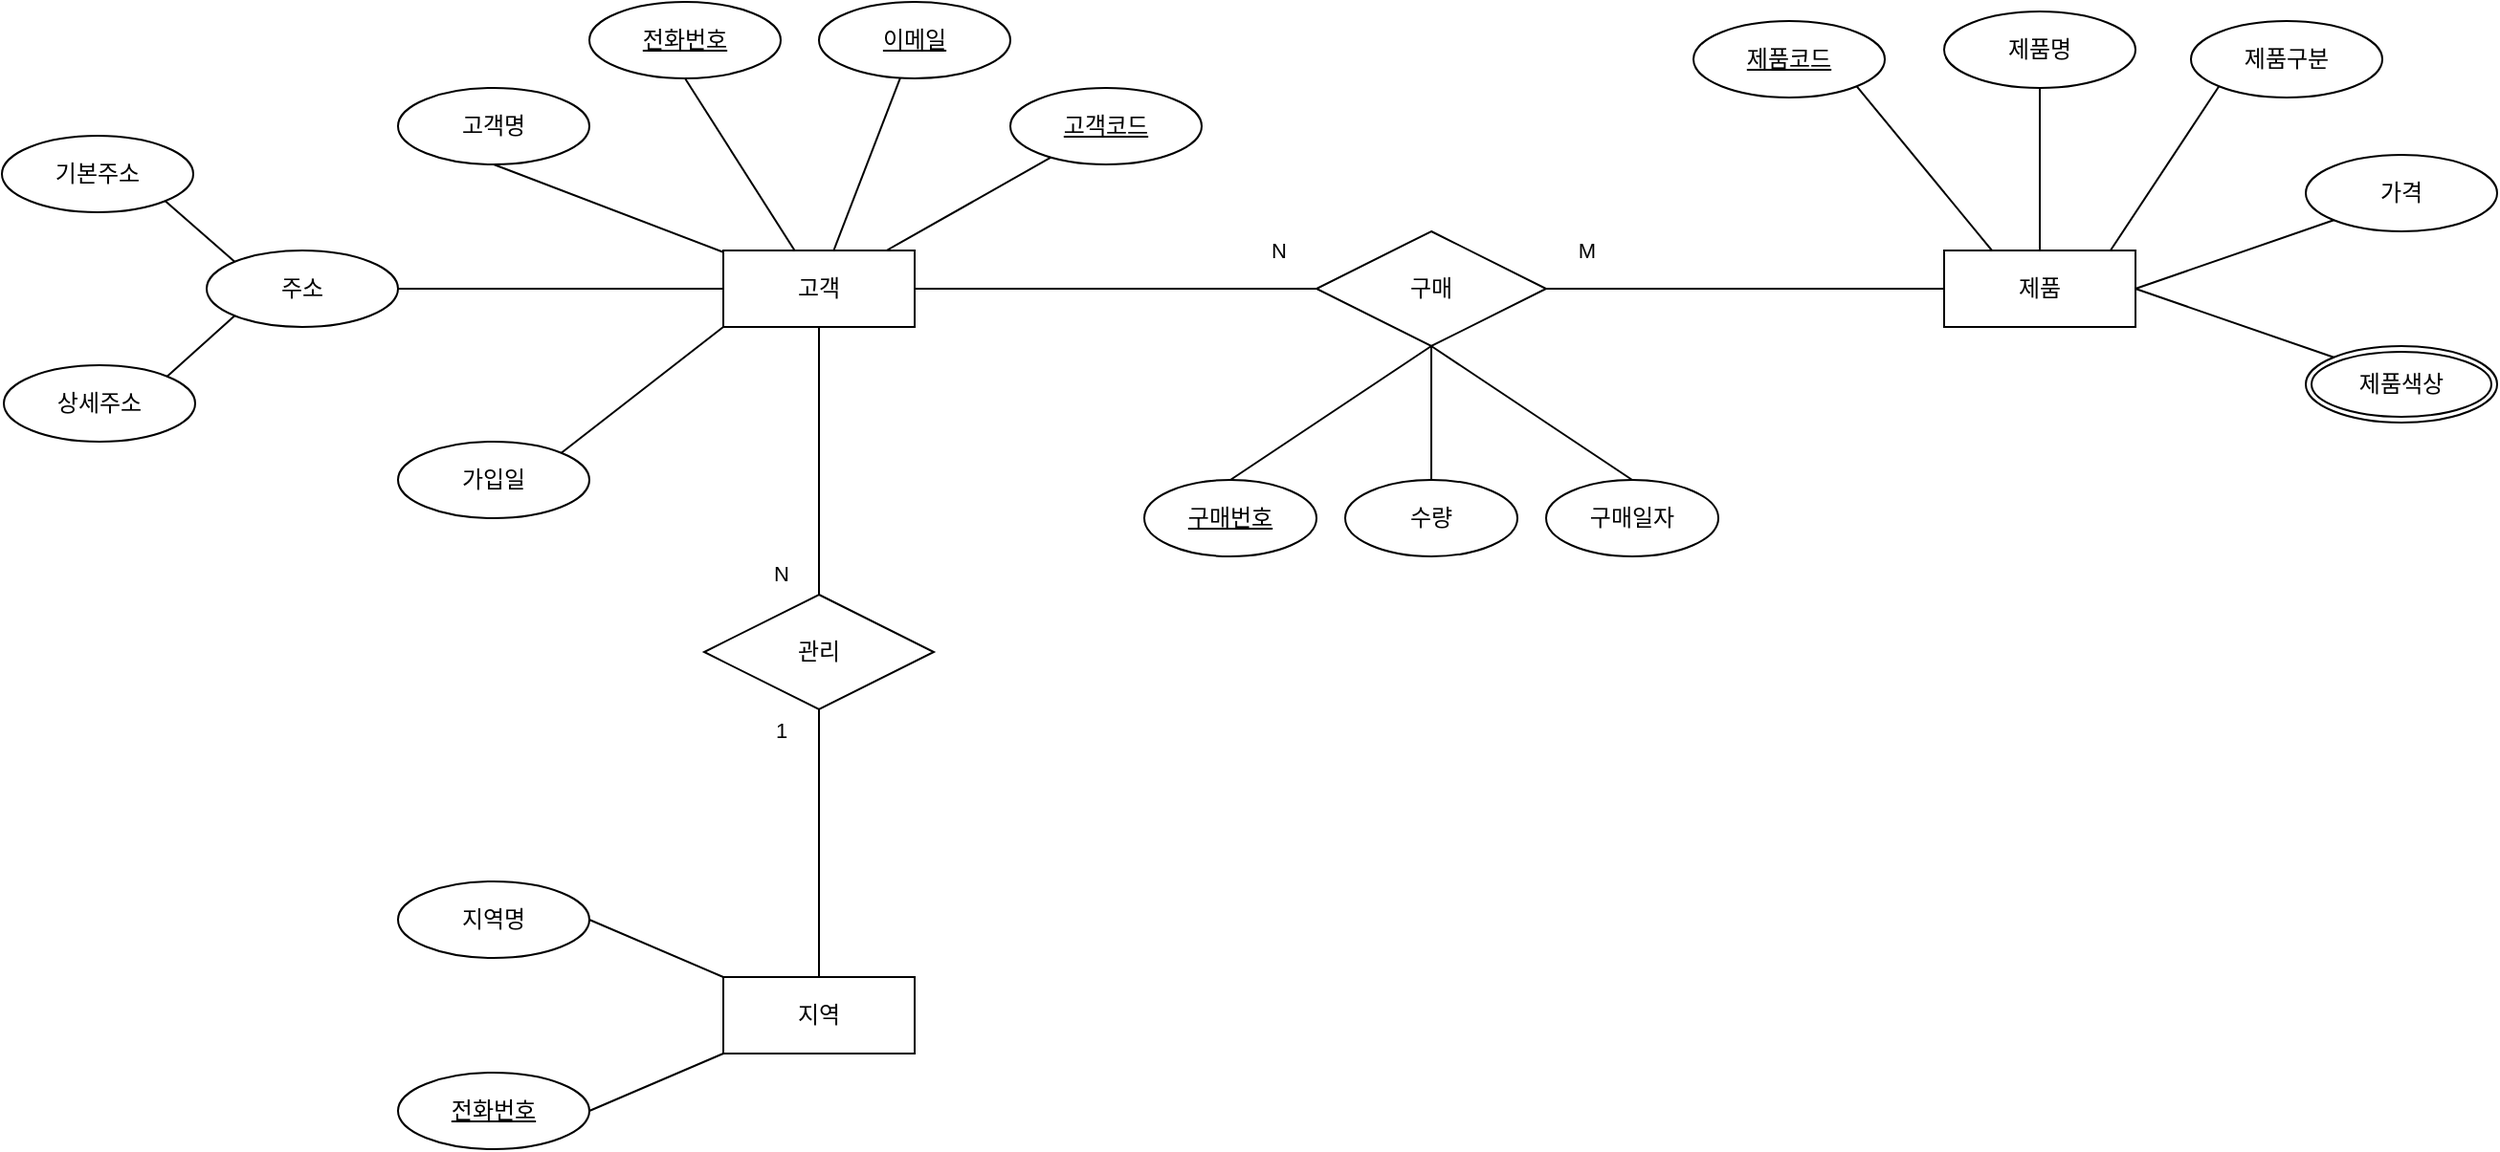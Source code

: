 <mxfile version="22.1.21" type="github">
  <diagram name="페이지-1" id="tTYqb5y18iZsYa7C_b1i">
    <mxGraphModel dx="1392" dy="733" grid="1" gridSize="10" guides="1" tooltips="1" connect="1" arrows="1" fold="1" page="1" pageScale="1" pageWidth="583" pageHeight="827" math="0" shadow="0">
      <root>
        <mxCell id="0" />
        <mxCell id="1" parent="0" />
        <mxCell id="1vyDjmdq49UkAJk-4-0W-1" value="고객" style="whiteSpace=wrap;html=1;align=center;" vertex="1" parent="1">
          <mxGeometry x="790" y="610" width="100" height="40" as="geometry" />
        </mxCell>
        <mxCell id="1vyDjmdq49UkAJk-4-0W-2" value="고객명" style="ellipse;whiteSpace=wrap;html=1;align=center;" vertex="1" parent="1">
          <mxGeometry x="620" y="525" width="100" height="40" as="geometry" />
        </mxCell>
        <mxCell id="1vyDjmdq49UkAJk-4-0W-3" value="" style="endArrow=none;html=1;rounded=0;exitX=0.5;exitY=1;exitDx=0;exitDy=0;" edge="1" parent="1" source="1vyDjmdq49UkAJk-4-0W-2" target="1vyDjmdq49UkAJk-4-0W-1">
          <mxGeometry relative="1" as="geometry">
            <mxPoint x="720" y="700" as="sourcePoint" />
            <mxPoint x="840" y="630" as="targetPoint" />
          </mxGeometry>
        </mxCell>
        <mxCell id="1vyDjmdq49UkAJk-4-0W-6" value="전화번호" style="ellipse;whiteSpace=wrap;html=1;align=center;fontStyle=4;" vertex="1" parent="1">
          <mxGeometry x="720" y="480" width="100" height="40" as="geometry" />
        </mxCell>
        <mxCell id="1vyDjmdq49UkAJk-4-0W-7" value="" style="endArrow=none;html=1;rounded=0;exitX=0.5;exitY=1;exitDx=0;exitDy=0;" edge="1" parent="1" source="1vyDjmdq49UkAJk-4-0W-6" target="1vyDjmdq49UkAJk-4-0W-1">
          <mxGeometry relative="1" as="geometry">
            <mxPoint x="770" y="550" as="sourcePoint" />
            <mxPoint x="832" y="620" as="targetPoint" />
          </mxGeometry>
        </mxCell>
        <mxCell id="1vyDjmdq49UkAJk-4-0W-8" value="이메일" style="ellipse;whiteSpace=wrap;html=1;align=center;fontStyle=4;" vertex="1" parent="1">
          <mxGeometry x="840" y="480" width="100" height="40" as="geometry" />
        </mxCell>
        <mxCell id="1vyDjmdq49UkAJk-4-0W-9" value="" style="endArrow=none;html=1;rounded=0;" edge="1" parent="1" source="1vyDjmdq49UkAJk-4-0W-8" target="1vyDjmdq49UkAJk-4-0W-1">
          <mxGeometry relative="1" as="geometry">
            <mxPoint x="910" y="550" as="sourcePoint" />
            <mxPoint x="863" y="620" as="targetPoint" />
          </mxGeometry>
        </mxCell>
        <mxCell id="1vyDjmdq49UkAJk-4-0W-10" value="고객코드" style="ellipse;whiteSpace=wrap;html=1;align=center;fontStyle=4;" vertex="1" parent="1">
          <mxGeometry x="940" y="525" width="100" height="40" as="geometry" />
        </mxCell>
        <mxCell id="1vyDjmdq49UkAJk-4-0W-11" value="" style="endArrow=none;html=1;rounded=0;" edge="1" parent="1" source="1vyDjmdq49UkAJk-4-0W-10" target="1vyDjmdq49UkAJk-4-0W-1">
          <mxGeometry relative="1" as="geometry">
            <mxPoint x="891" y="555" as="sourcePoint" />
            <mxPoint x="850" y="630" as="targetPoint" />
          </mxGeometry>
        </mxCell>
        <mxCell id="1vyDjmdq49UkAJk-4-0W-12" value="주소" style="ellipse;whiteSpace=wrap;html=1;align=center;" vertex="1" parent="1">
          <mxGeometry x="520" y="610" width="100" height="40" as="geometry" />
        </mxCell>
        <mxCell id="1vyDjmdq49UkAJk-4-0W-13" value="" style="endArrow=none;html=1;rounded=0;entryX=0;entryY=0.5;entryDx=0;entryDy=0;" edge="1" parent="1" source="1vyDjmdq49UkAJk-4-0W-12" target="1vyDjmdq49UkAJk-4-0W-1">
          <mxGeometry relative="1" as="geometry">
            <mxPoint x="680" y="615" as="sourcePoint" />
            <mxPoint x="800" y="633" as="targetPoint" />
          </mxGeometry>
        </mxCell>
        <mxCell id="1vyDjmdq49UkAJk-4-0W-14" value="기본주소" style="ellipse;whiteSpace=wrap;html=1;align=center;" vertex="1" parent="1">
          <mxGeometry x="413" y="550" width="100" height="40" as="geometry" />
        </mxCell>
        <mxCell id="1vyDjmdq49UkAJk-4-0W-15" value="상세주소" style="ellipse;whiteSpace=wrap;html=1;align=center;" vertex="1" parent="1">
          <mxGeometry x="414" y="670" width="100" height="40" as="geometry" />
        </mxCell>
        <mxCell id="1vyDjmdq49UkAJk-4-0W-16" value="" style="endArrow=none;html=1;rounded=0;exitX=1;exitY=1;exitDx=0;exitDy=0;entryX=0;entryY=0;entryDx=0;entryDy=0;" edge="1" parent="1" source="1vyDjmdq49UkAJk-4-0W-14" target="1vyDjmdq49UkAJk-4-0W-12">
          <mxGeometry relative="1" as="geometry">
            <mxPoint x="420" y="634" as="sourcePoint" />
            <mxPoint x="590" y="626" as="targetPoint" />
          </mxGeometry>
        </mxCell>
        <mxCell id="1vyDjmdq49UkAJk-4-0W-17" value="" style="endArrow=none;html=1;rounded=0;entryX=0;entryY=1;entryDx=0;entryDy=0;exitX=1;exitY=0;exitDx=0;exitDy=0;" edge="1" parent="1" source="1vyDjmdq49UkAJk-4-0W-15" target="1vyDjmdq49UkAJk-4-0W-12">
          <mxGeometry relative="1" as="geometry">
            <mxPoint x="410" y="680" as="sourcePoint" />
            <mxPoint x="580" y="672" as="targetPoint" />
          </mxGeometry>
        </mxCell>
        <mxCell id="1vyDjmdq49UkAJk-4-0W-18" value="가입일" style="ellipse;whiteSpace=wrap;html=1;align=center;" vertex="1" parent="1">
          <mxGeometry x="620" y="710" width="100" height="40" as="geometry" />
        </mxCell>
        <mxCell id="1vyDjmdq49UkAJk-4-0W-19" value="" style="endArrow=none;html=1;rounded=0;entryX=0;entryY=1;entryDx=0;entryDy=0;exitX=1;exitY=0;exitDx=0;exitDy=0;" edge="1" parent="1" source="1vyDjmdq49UkAJk-4-0W-18" target="1vyDjmdq49UkAJk-4-0W-1">
          <mxGeometry relative="1" as="geometry">
            <mxPoint x="630" y="648" as="sourcePoint" />
            <mxPoint x="800" y="640" as="targetPoint" />
          </mxGeometry>
        </mxCell>
        <mxCell id="1vyDjmdq49UkAJk-4-0W-22" value="지역&lt;br&gt;" style="whiteSpace=wrap;html=1;align=center;" vertex="1" parent="1">
          <mxGeometry x="790" y="990" width="100" height="40" as="geometry" />
        </mxCell>
        <mxCell id="1vyDjmdq49UkAJk-4-0W-23" value="지역명" style="ellipse;whiteSpace=wrap;html=1;align=center;" vertex="1" parent="1">
          <mxGeometry x="620" y="940" width="100" height="40" as="geometry" />
        </mxCell>
        <mxCell id="1vyDjmdq49UkAJk-4-0W-25" value="" style="endArrow=none;html=1;rounded=0;entryX=1;entryY=0.5;entryDx=0;entryDy=0;exitX=0;exitY=0;exitDx=0;exitDy=0;" edge="1" parent="1" source="1vyDjmdq49UkAJk-4-0W-22" target="1vyDjmdq49UkAJk-4-0W-23">
          <mxGeometry relative="1" as="geometry">
            <mxPoint x="740" y="980" as="sourcePoint" />
            <mxPoint x="740" y="880" as="targetPoint" />
          </mxGeometry>
        </mxCell>
        <mxCell id="1vyDjmdq49UkAJk-4-0W-26" value="" style="endArrow=none;html=1;rounded=0;entryX=0;entryY=1;entryDx=0;entryDy=0;exitX=1;exitY=0.5;exitDx=0;exitDy=0;" edge="1" parent="1" source="1vyDjmdq49UkAJk-4-0W-27" target="1vyDjmdq49UkAJk-4-0W-22">
          <mxGeometry relative="1" as="geometry">
            <mxPoint x="730" y="1030" as="sourcePoint" />
            <mxPoint x="750" y="890" as="targetPoint" />
          </mxGeometry>
        </mxCell>
        <mxCell id="1vyDjmdq49UkAJk-4-0W-27" value="전화번호" style="ellipse;whiteSpace=wrap;html=1;align=center;fontStyle=4;" vertex="1" parent="1">
          <mxGeometry x="620" y="1040" width="100" height="40" as="geometry" />
        </mxCell>
        <mxCell id="1vyDjmdq49UkAJk-4-0W-28" value="제품" style="whiteSpace=wrap;html=1;align=center;" vertex="1" parent="1">
          <mxGeometry x="1428" y="610" width="100" height="40" as="geometry" />
        </mxCell>
        <mxCell id="1vyDjmdq49UkAJk-4-0W-29" value="제품명" style="ellipse;whiteSpace=wrap;html=1;align=center;" vertex="1" parent="1">
          <mxGeometry x="1428" y="485" width="100" height="40" as="geometry" />
        </mxCell>
        <mxCell id="1vyDjmdq49UkAJk-4-0W-30" value="" style="endArrow=none;html=1;rounded=0;entryX=0.5;entryY=1;entryDx=0;entryDy=0;exitX=0.5;exitY=0;exitDx=0;exitDy=0;" edge="1" parent="1" source="1vyDjmdq49UkAJk-4-0W-28" target="1vyDjmdq49UkAJk-4-0W-29">
          <mxGeometry relative="1" as="geometry">
            <mxPoint x="1378" y="600" as="sourcePoint" />
            <mxPoint x="1378" y="500" as="targetPoint" />
          </mxGeometry>
        </mxCell>
        <mxCell id="1vyDjmdq49UkAJk-4-0W-31" value="" style="endArrow=none;html=1;rounded=0;entryX=0.25;entryY=0;entryDx=0;entryDy=0;exitX=1;exitY=1;exitDx=0;exitDy=0;" edge="1" parent="1" source="1vyDjmdq49UkAJk-4-0W-32" target="1vyDjmdq49UkAJk-4-0W-28">
          <mxGeometry relative="1" as="geometry">
            <mxPoint x="1368" y="650" as="sourcePoint" />
            <mxPoint x="1388" y="510" as="targetPoint" />
          </mxGeometry>
        </mxCell>
        <mxCell id="1vyDjmdq49UkAJk-4-0W-32" value="제품코드" style="ellipse;whiteSpace=wrap;html=1;align=center;fontStyle=4;" vertex="1" parent="1">
          <mxGeometry x="1297" y="490" width="100" height="40" as="geometry" />
        </mxCell>
        <mxCell id="1vyDjmdq49UkAJk-4-0W-34" value="제품구분" style="ellipse;whiteSpace=wrap;html=1;align=center;" vertex="1" parent="1">
          <mxGeometry x="1557" y="490" width="100" height="40" as="geometry" />
        </mxCell>
        <mxCell id="1vyDjmdq49UkAJk-4-0W-35" value="" style="endArrow=none;html=1;rounded=0;entryX=0;entryY=1;entryDx=0;entryDy=0;exitX=0.871;exitY=-0.006;exitDx=0;exitDy=0;exitPerimeter=0;" edge="1" parent="1" target="1vyDjmdq49UkAJk-4-0W-34" source="1vyDjmdq49UkAJk-4-0W-28">
          <mxGeometry relative="1" as="geometry">
            <mxPoint x="1507" y="550" as="sourcePoint" />
            <mxPoint x="1457" y="440" as="targetPoint" />
          </mxGeometry>
        </mxCell>
        <mxCell id="1vyDjmdq49UkAJk-4-0W-38" value="제품색상" style="ellipse;shape=doubleEllipse;margin=3;whiteSpace=wrap;html=1;align=center;" vertex="1" parent="1">
          <mxGeometry x="1617" y="660" width="100" height="40" as="geometry" />
        </mxCell>
        <mxCell id="1vyDjmdq49UkAJk-4-0W-41" value="가격" style="ellipse;whiteSpace=wrap;html=1;align=center;" vertex="1" parent="1">
          <mxGeometry x="1617" y="560" width="100" height="40" as="geometry" />
        </mxCell>
        <mxCell id="1vyDjmdq49UkAJk-4-0W-42" value="" style="endArrow=none;html=1;rounded=0;entryX=0;entryY=1;entryDx=0;entryDy=0;exitX=1;exitY=0.5;exitDx=0;exitDy=0;" edge="1" parent="1" target="1vyDjmdq49UkAJk-4-0W-41" source="1vyDjmdq49UkAJk-4-0W-28">
          <mxGeometry relative="1" as="geometry">
            <mxPoint x="1575" y="680" as="sourcePoint" />
            <mxPoint x="1517" y="510" as="targetPoint" />
          </mxGeometry>
        </mxCell>
        <mxCell id="1vyDjmdq49UkAJk-4-0W-43" value="" style="endArrow=none;html=1;rounded=0;entryX=0;entryY=0;entryDx=0;entryDy=0;exitX=1;exitY=0.5;exitDx=0;exitDy=0;" edge="1" parent="1" source="1vyDjmdq49UkAJk-4-0W-28" target="1vyDjmdq49UkAJk-4-0W-38">
          <mxGeometry relative="1" as="geometry">
            <mxPoint x="1538" y="640" as="sourcePoint" />
            <mxPoint x="1642" y="604" as="targetPoint" />
          </mxGeometry>
        </mxCell>
        <mxCell id="1vyDjmdq49UkAJk-4-0W-46" value="" style="endArrow=none;html=1;rounded=0;exitX=0;exitY=0.5;exitDx=0;exitDy=0;entryX=1;entryY=0.5;entryDx=0;entryDy=0;" edge="1" parent="1" source="1vyDjmdq49UkAJk-4-0W-55" target="1vyDjmdq49UkAJk-4-0W-1">
          <mxGeometry relative="1" as="geometry">
            <mxPoint x="994.645" y="675.858" as="sourcePoint" />
            <mxPoint x="960" y="650" as="targetPoint" />
          </mxGeometry>
        </mxCell>
        <mxCell id="1vyDjmdq49UkAJk-4-0W-63" value="N" style="edgeLabel;html=1;align=center;verticalAlign=middle;resizable=0;points=[];" vertex="1" connectable="0" parent="1vyDjmdq49UkAJk-4-0W-46">
          <mxGeometry x="-0.442" y="1" relative="1" as="geometry">
            <mxPoint x="38" y="-21" as="offset" />
          </mxGeometry>
        </mxCell>
        <mxCell id="1vyDjmdq49UkAJk-4-0W-48" value="" style="endArrow=none;html=1;rounded=0;exitX=1;exitY=0.5;exitDx=0;exitDy=0;entryX=0;entryY=0.5;entryDx=0;entryDy=0;" edge="1" parent="1" source="1vyDjmdq49UkAJk-4-0W-55" target="1vyDjmdq49UkAJk-4-0W-28">
          <mxGeometry relative="1" as="geometry">
            <mxPoint x="1382.355" y="695.858" as="sourcePoint" />
            <mxPoint x="1370" y="630" as="targetPoint" />
          </mxGeometry>
        </mxCell>
        <mxCell id="1vyDjmdq49UkAJk-4-0W-65" value="M" style="edgeLabel;html=1;align=center;verticalAlign=middle;resizable=0;points=[];" vertex="1" connectable="0" parent="1vyDjmdq49UkAJk-4-0W-48">
          <mxGeometry x="-0.041" y="-1" relative="1" as="geometry">
            <mxPoint x="-79" y="-21" as="offset" />
          </mxGeometry>
        </mxCell>
        <mxCell id="1vyDjmdq49UkAJk-4-0W-49" value="관리" style="shape=rhombus;perimeter=rhombusPerimeter;whiteSpace=wrap;html=1;align=center;" vertex="1" parent="1">
          <mxGeometry x="780" y="790" width="120" height="60" as="geometry" />
        </mxCell>
        <mxCell id="1vyDjmdq49UkAJk-4-0W-50" value="" style="endArrow=none;html=1;rounded=0;entryX=0.5;entryY=1;entryDx=0;entryDy=0;exitX=0.5;exitY=0;exitDx=0;exitDy=0;" edge="1" parent="1" source="1vyDjmdq49UkAJk-4-0W-49" target="1vyDjmdq49UkAJk-4-0W-1">
          <mxGeometry relative="1" as="geometry">
            <mxPoint x="715" y="726" as="sourcePoint" />
            <mxPoint x="800" y="660" as="targetPoint" />
          </mxGeometry>
        </mxCell>
        <mxCell id="1vyDjmdq49UkAJk-4-0W-52" value="N" style="edgeLabel;html=1;align=center;verticalAlign=middle;resizable=0;points=[];" vertex="1" connectable="0" parent="1vyDjmdq49UkAJk-4-0W-50">
          <mxGeometry x="-0.013" y="-2" relative="1" as="geometry">
            <mxPoint x="-22" y="58" as="offset" />
          </mxGeometry>
        </mxCell>
        <mxCell id="1vyDjmdq49UkAJk-4-0W-51" value="" style="endArrow=none;html=1;rounded=0;entryX=0.5;entryY=1;entryDx=0;entryDy=0;exitX=0.5;exitY=0;exitDx=0;exitDy=0;" edge="1" parent="1" source="1vyDjmdq49UkAJk-4-0W-22" target="1vyDjmdq49UkAJk-4-0W-49">
          <mxGeometry relative="1" as="geometry">
            <mxPoint x="888.33" y="990" as="sourcePoint" />
            <mxPoint x="888.33" y="850" as="targetPoint" />
          </mxGeometry>
        </mxCell>
        <mxCell id="1vyDjmdq49UkAJk-4-0W-53" value="1" style="edgeLabel;html=1;align=center;verticalAlign=middle;resizable=0;points=[];" vertex="1" connectable="0" parent="1vyDjmdq49UkAJk-4-0W-51">
          <mxGeometry x="0.235" y="-1" relative="1" as="geometry">
            <mxPoint x="-21" y="-43" as="offset" />
          </mxGeometry>
        </mxCell>
        <mxCell id="1vyDjmdq49UkAJk-4-0W-55" value="구매" style="shape=rhombus;perimeter=rhombusPerimeter;whiteSpace=wrap;html=1;align=center;" vertex="1" parent="1">
          <mxGeometry x="1100" y="600" width="120" height="60" as="geometry" />
        </mxCell>
        <mxCell id="1vyDjmdq49UkAJk-4-0W-57" value="구매번호" style="ellipse;whiteSpace=wrap;html=1;align=center;fontStyle=4;" vertex="1" parent="1">
          <mxGeometry x="1010" y="730" width="90" height="40" as="geometry" />
        </mxCell>
        <mxCell id="1vyDjmdq49UkAJk-4-0W-58" value="수량" style="ellipse;whiteSpace=wrap;html=1;align=center;" vertex="1" parent="1">
          <mxGeometry x="1115" y="730" width="90" height="40" as="geometry" />
        </mxCell>
        <mxCell id="1vyDjmdq49UkAJk-4-0W-59" value="구매일자" style="ellipse;whiteSpace=wrap;html=1;align=center;" vertex="1" parent="1">
          <mxGeometry x="1220" y="730" width="90" height="40" as="geometry" />
        </mxCell>
        <mxCell id="1vyDjmdq49UkAJk-4-0W-60" value="" style="endArrow=none;html=1;rounded=0;exitX=0.5;exitY=0;exitDx=0;exitDy=0;entryX=0.5;entryY=1;entryDx=0;entryDy=0;" edge="1" parent="1" source="1vyDjmdq49UkAJk-4-0W-57" target="1vyDjmdq49UkAJk-4-0W-55">
          <mxGeometry relative="1" as="geometry">
            <mxPoint x="1000" y="679.17" as="sourcePoint" />
            <mxPoint x="1160" y="679.17" as="targetPoint" />
          </mxGeometry>
        </mxCell>
        <mxCell id="1vyDjmdq49UkAJk-4-0W-61" value="" style="endArrow=none;html=1;rounded=0;entryX=0.5;entryY=0;entryDx=0;entryDy=0;exitX=0.5;exitY=1;exitDx=0;exitDy=0;" edge="1" parent="1" source="1vyDjmdq49UkAJk-4-0W-55" target="1vyDjmdq49UkAJk-4-0W-58">
          <mxGeometry relative="1" as="geometry">
            <mxPoint x="1010" y="689.17" as="sourcePoint" />
            <mxPoint x="1170" y="689.17" as="targetPoint" />
          </mxGeometry>
        </mxCell>
        <mxCell id="1vyDjmdq49UkAJk-4-0W-62" value="" style="endArrow=none;html=1;rounded=0;entryX=0.5;entryY=0;entryDx=0;entryDy=0;exitX=0.5;exitY=1;exitDx=0;exitDy=0;" edge="1" parent="1" source="1vyDjmdq49UkAJk-4-0W-55" target="1vyDjmdq49UkAJk-4-0W-59">
          <mxGeometry relative="1" as="geometry">
            <mxPoint x="1020" y="699.17" as="sourcePoint" />
            <mxPoint x="1180" y="699.17" as="targetPoint" />
          </mxGeometry>
        </mxCell>
      </root>
    </mxGraphModel>
  </diagram>
</mxfile>
